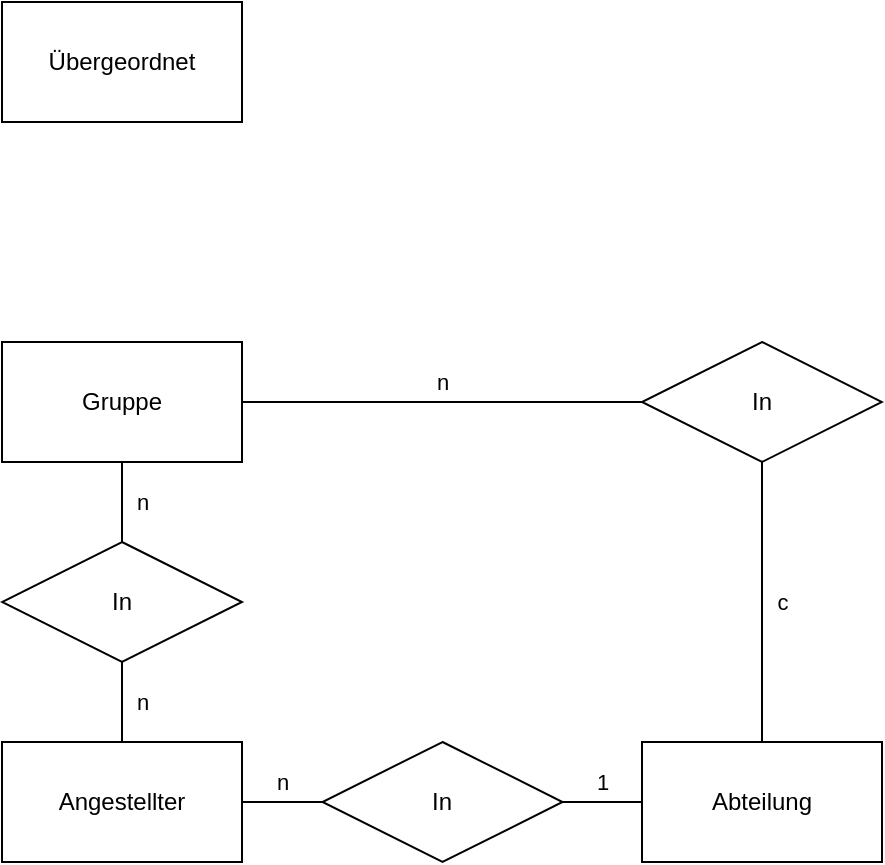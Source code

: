<mxfile version="14.8.0" type="device"><diagram id="vuDJR8sD94ddApiPM3eK" name="Page-1"><mxGraphModel dx="538" dy="877" grid="1" gridSize="10" guides="1" tooltips="1" connect="1" arrows="1" fold="1" page="1" pageScale="1" pageWidth="827" pageHeight="1169" math="0" shadow="0"><root><mxCell id="0"/><mxCell id="1" parent="0"/><mxCell id="5ctUZpNwb5fH71ai4dWd-4" value="Abteilung" style="rounded=0;whiteSpace=wrap;html=1;" vertex="1" parent="1"><mxGeometry x="520" y="480" width="120" height="60" as="geometry"/></mxCell><mxCell id="5ctUZpNwb5fH71ai4dWd-12" value="n" style="edgeStyle=orthogonalEdgeStyle;rounded=0;orthogonalLoop=1;jettySize=auto;html=1;endArrow=none;endFill=0;" edge="1" parent="1" source="5ctUZpNwb5fH71ai4dWd-5" target="5ctUZpNwb5fH71ai4dWd-10"><mxGeometry x="-0.006" y="10" relative="1" as="geometry"><mxPoint as="offset"/></mxGeometry></mxCell><mxCell id="5ctUZpNwb5fH71ai4dWd-5" value="Angestellter" style="rounded=0;whiteSpace=wrap;html=1;" vertex="1" parent="1"><mxGeometry x="200" y="480" width="120" height="60" as="geometry"/></mxCell><mxCell id="5ctUZpNwb5fH71ai4dWd-16" value="n" style="edgeStyle=orthogonalEdgeStyle;rounded=0;orthogonalLoop=1;jettySize=auto;html=1;endArrow=none;endFill=0;" edge="1" parent="1" source="5ctUZpNwb5fH71ai4dWd-6" target="5ctUZpNwb5fH71ai4dWd-15"><mxGeometry y="10" relative="1" as="geometry"><mxPoint as="offset"/></mxGeometry></mxCell><mxCell id="5ctUZpNwb5fH71ai4dWd-20" value="n" style="edgeStyle=orthogonalEdgeStyle;rounded=0;orthogonalLoop=1;jettySize=auto;html=1;endArrow=none;endFill=0;" edge="1" parent="1" source="5ctUZpNwb5fH71ai4dWd-6" target="5ctUZpNwb5fH71ai4dWd-18"><mxGeometry y="10" relative="1" as="geometry"><mxPoint as="offset"/></mxGeometry></mxCell><mxCell id="5ctUZpNwb5fH71ai4dWd-6" value="Gruppe" style="rounded=0;whiteSpace=wrap;html=1;" vertex="1" parent="1"><mxGeometry x="200" y="280" width="120" height="60" as="geometry"/></mxCell><mxCell id="5ctUZpNwb5fH71ai4dWd-13" value="1" style="edgeStyle=orthogonalEdgeStyle;rounded=0;orthogonalLoop=1;jettySize=auto;html=1;endArrow=none;endFill=0;" edge="1" parent="1" source="5ctUZpNwb5fH71ai4dWd-10" target="5ctUZpNwb5fH71ai4dWd-4"><mxGeometry x="0.009" y="10" relative="1" as="geometry"><mxPoint as="offset"/></mxGeometry></mxCell><mxCell id="5ctUZpNwb5fH71ai4dWd-10" value="In" style="rhombus;whiteSpace=wrap;html=1;" vertex="1" parent="1"><mxGeometry x="360.26" y="480" width="120" height="60" as="geometry"/></mxCell><mxCell id="5ctUZpNwb5fH71ai4dWd-14" value="Übergeordnet" style="rounded=0;whiteSpace=wrap;html=1;" vertex="1" parent="1"><mxGeometry x="200" y="110" width="120" height="60" as="geometry"/></mxCell><mxCell id="5ctUZpNwb5fH71ai4dWd-17" value="n" style="edgeStyle=orthogonalEdgeStyle;rounded=0;orthogonalLoop=1;jettySize=auto;html=1;endArrow=none;endFill=0;" edge="1" parent="1" source="5ctUZpNwb5fH71ai4dWd-15" target="5ctUZpNwb5fH71ai4dWd-5"><mxGeometry y="10" relative="1" as="geometry"><mxPoint as="offset"/></mxGeometry></mxCell><mxCell id="5ctUZpNwb5fH71ai4dWd-15" value="In" style="rhombus;whiteSpace=wrap;html=1;" vertex="1" parent="1"><mxGeometry x="200" y="380" width="120" height="60" as="geometry"/></mxCell><mxCell id="5ctUZpNwb5fH71ai4dWd-21" value="c" style="edgeStyle=orthogonalEdgeStyle;rounded=0;orthogonalLoop=1;jettySize=auto;html=1;endArrow=none;endFill=0;" edge="1" parent="1" source="5ctUZpNwb5fH71ai4dWd-18" target="5ctUZpNwb5fH71ai4dWd-4"><mxGeometry y="10" relative="1" as="geometry"><mxPoint as="offset"/></mxGeometry></mxCell><mxCell id="5ctUZpNwb5fH71ai4dWd-18" value="In" style="rhombus;whiteSpace=wrap;html=1;" vertex="1" parent="1"><mxGeometry x="520" y="280" width="120" height="60" as="geometry"/></mxCell></root></mxGraphModel></diagram></mxfile>